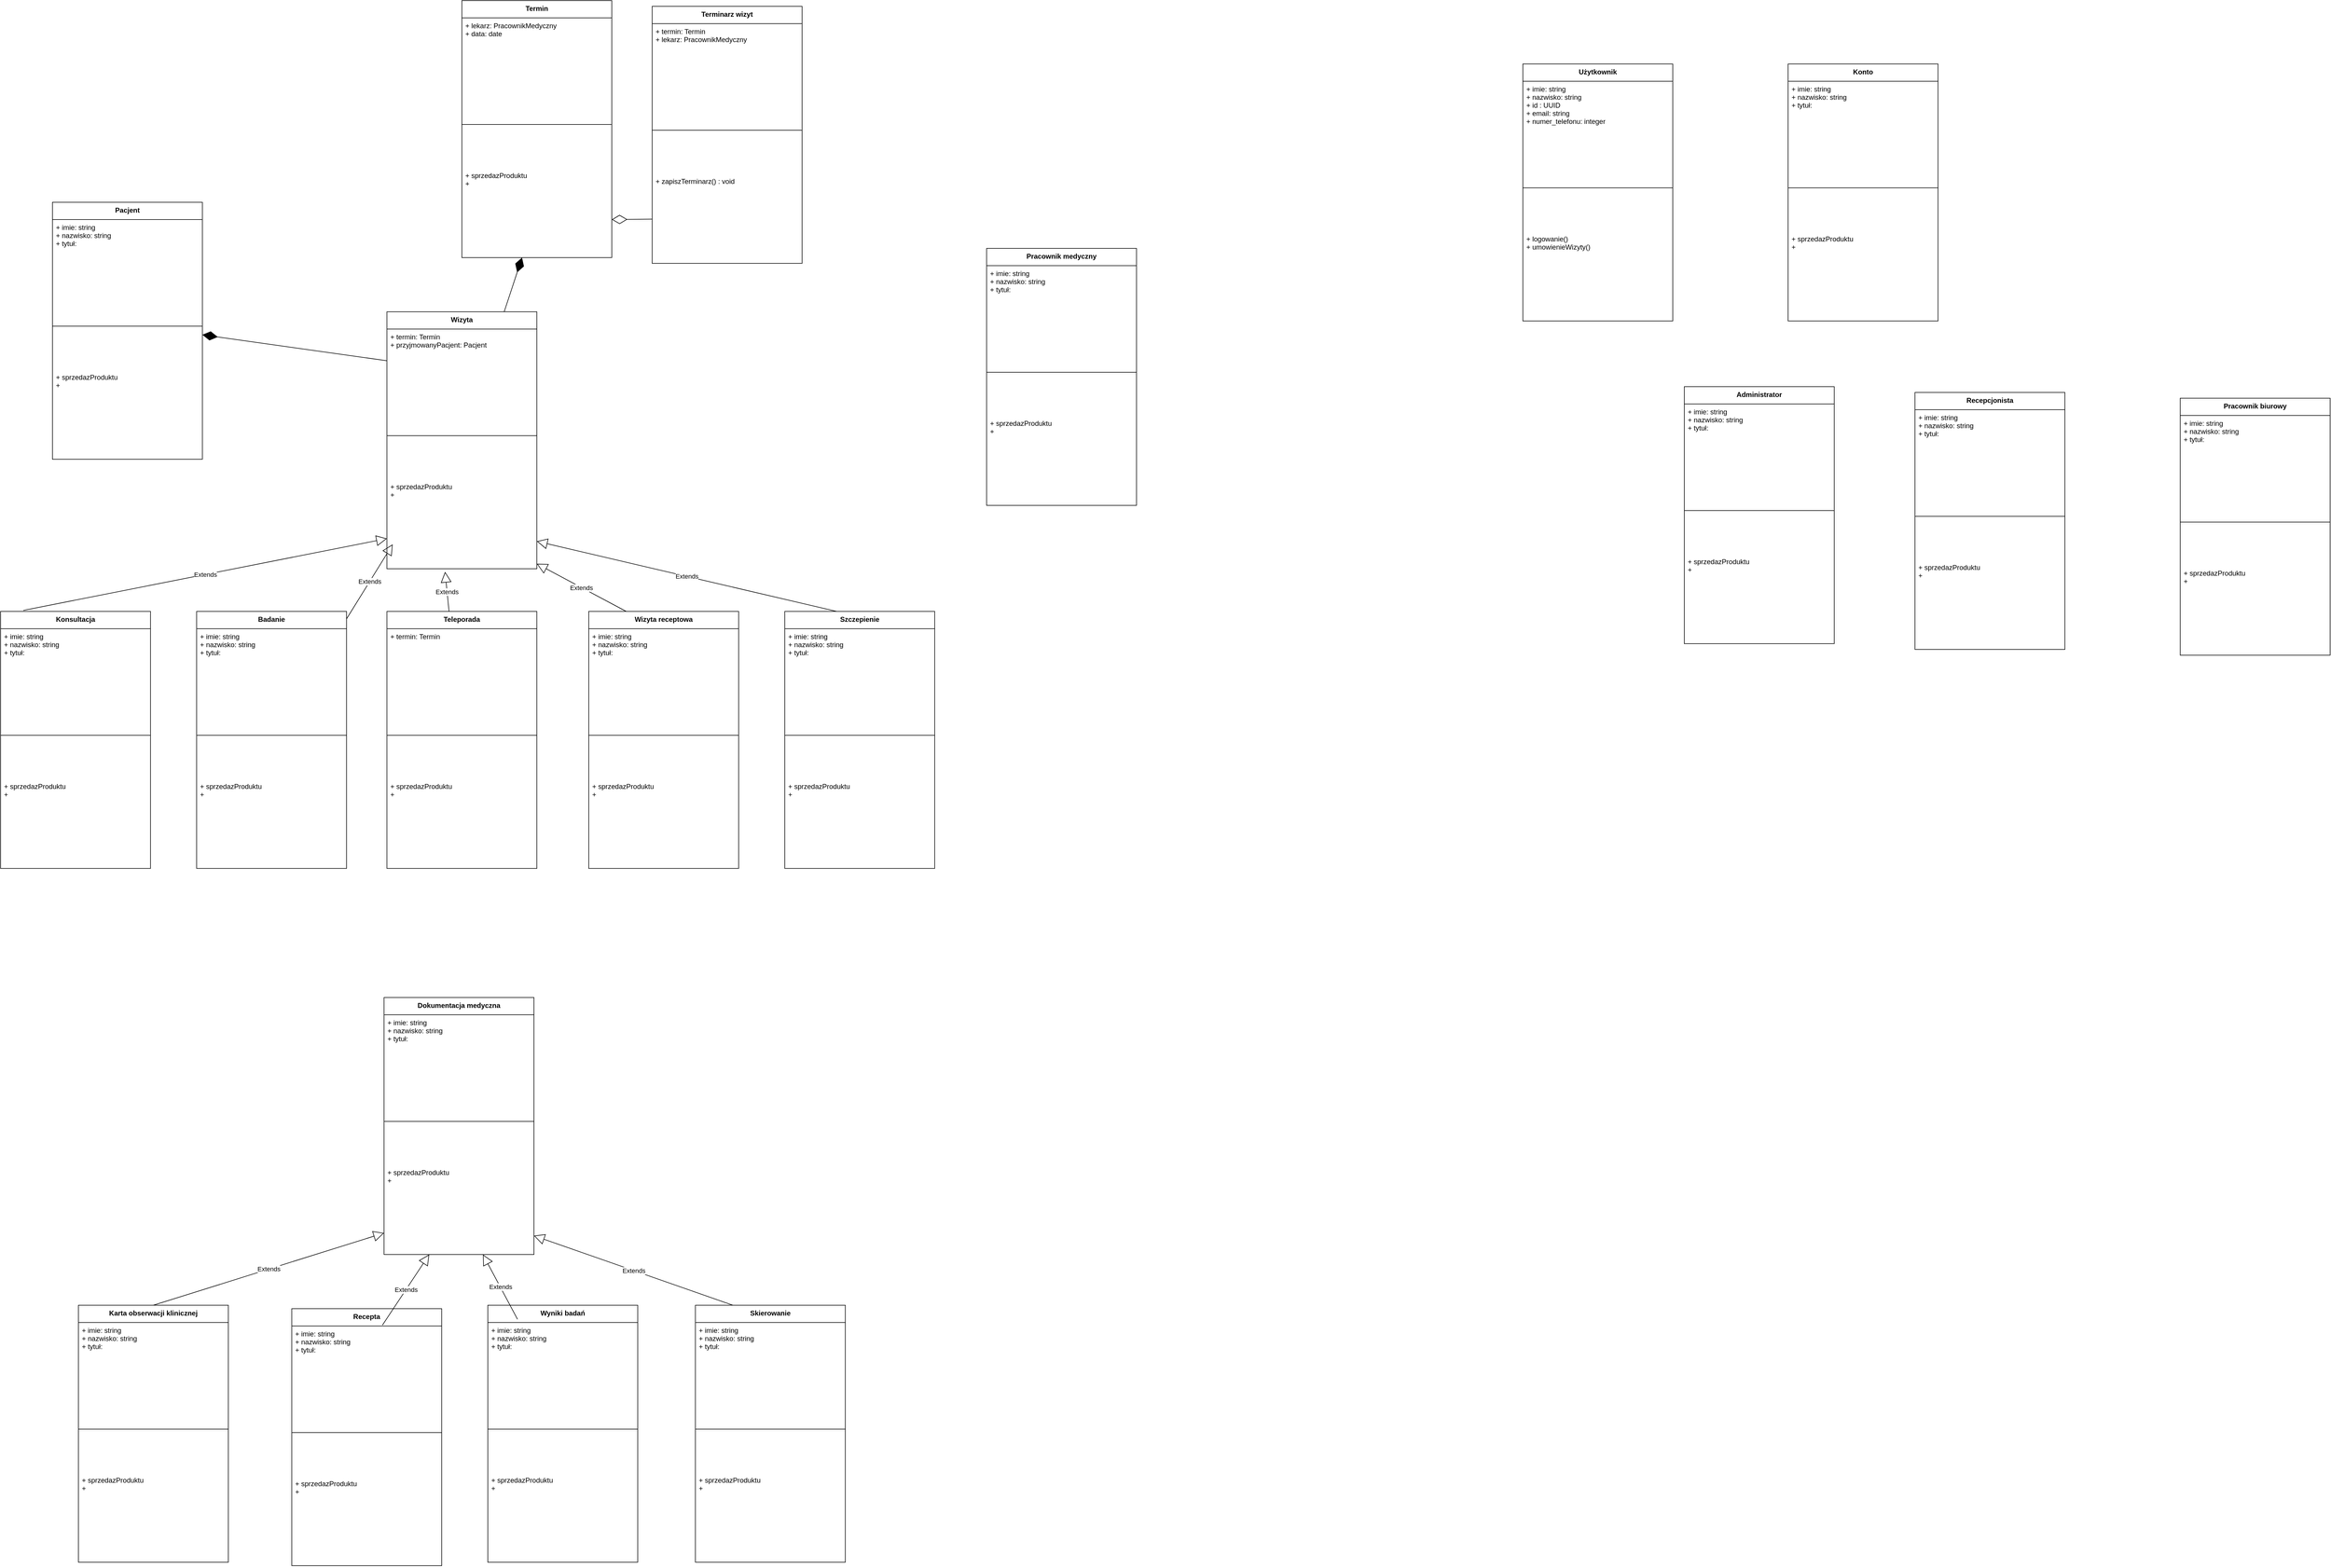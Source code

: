 <mxfile version="18.0.2" type="github">
  <diagram id="C5RBs43oDa-KdzZeNtuy" name="Page-1">
    <mxGraphModel dx="4669" dy="1209" grid="1" gridSize="10" guides="1" tooltips="1" connect="1" arrows="1" fold="1" page="1" pageScale="1" pageWidth="827" pageHeight="1169" math="0" shadow="0">
      <root>
        <mxCell id="WIyWlLk6GJQsqaUBKTNV-0" />
        <mxCell id="WIyWlLk6GJQsqaUBKTNV-1" parent="WIyWlLk6GJQsqaUBKTNV-0" />
        <mxCell id="dkLaDtRhMoR-S31tI9BL-0" value="Recepta" style="swimlane;fontStyle=1;align=center;verticalAlign=top;childLayout=stackLayout;horizontal=1;startSize=30;horizontalStack=0;resizeParent=1;resizeParentMax=0;resizeLast=0;collapsible=1;marginBottom=0;" vertex="1" parent="WIyWlLk6GJQsqaUBKTNV-1">
          <mxGeometry x="-1325" y="2350" width="260" height="446" as="geometry" />
        </mxCell>
        <mxCell id="dkLaDtRhMoR-S31tI9BL-1" value="+ imie: string&#xa;+ nazwisko: string&#xa;+ tytuł: " style="text;strokeColor=none;fillColor=none;align=left;verticalAlign=top;spacingLeft=4;spacingRight=4;overflow=hidden;rotatable=0;points=[[0,0.5],[1,0.5]];portConstraint=eastwest;" vertex="1" parent="dkLaDtRhMoR-S31tI9BL-0">
          <mxGeometry y="30" width="260" height="110" as="geometry" />
        </mxCell>
        <mxCell id="dkLaDtRhMoR-S31tI9BL-2" value="" style="line;strokeWidth=1;fillColor=none;align=left;verticalAlign=middle;spacingTop=-1;spacingLeft=3;spacingRight=3;rotatable=0;labelPosition=right;points=[];portConstraint=eastwest;" vertex="1" parent="dkLaDtRhMoR-S31tI9BL-0">
          <mxGeometry y="140" width="260" height="150" as="geometry" />
        </mxCell>
        <mxCell id="dkLaDtRhMoR-S31tI9BL-3" value="+ sprzedazProduktu&#xa;+ " style="text;strokeColor=none;fillColor=none;align=left;verticalAlign=top;spacingLeft=4;spacingRight=4;overflow=hidden;rotatable=0;points=[[0,0.5],[1,0.5]];portConstraint=eastwest;" vertex="1" parent="dkLaDtRhMoR-S31tI9BL-0">
          <mxGeometry y="290" width="260" height="156" as="geometry" />
        </mxCell>
        <mxCell id="dkLaDtRhMoR-S31tI9BL-4" value="Wyniki badań" style="swimlane;fontStyle=1;align=center;verticalAlign=top;childLayout=stackLayout;horizontal=1;startSize=30;horizontalStack=0;resizeParent=1;resizeParentMax=0;resizeLast=0;collapsible=1;marginBottom=0;" vertex="1" parent="WIyWlLk6GJQsqaUBKTNV-1">
          <mxGeometry x="-985" y="2344" width="260" height="446" as="geometry" />
        </mxCell>
        <mxCell id="dkLaDtRhMoR-S31tI9BL-5" value="+ imie: string&#xa;+ nazwisko: string&#xa;+ tytuł: " style="text;strokeColor=none;fillColor=none;align=left;verticalAlign=top;spacingLeft=4;spacingRight=4;overflow=hidden;rotatable=0;points=[[0,0.5],[1,0.5]];portConstraint=eastwest;" vertex="1" parent="dkLaDtRhMoR-S31tI9BL-4">
          <mxGeometry y="30" width="260" height="110" as="geometry" />
        </mxCell>
        <mxCell id="dkLaDtRhMoR-S31tI9BL-6" value="" style="line;strokeWidth=1;fillColor=none;align=left;verticalAlign=middle;spacingTop=-1;spacingLeft=3;spacingRight=3;rotatable=0;labelPosition=right;points=[];portConstraint=eastwest;" vertex="1" parent="dkLaDtRhMoR-S31tI9BL-4">
          <mxGeometry y="140" width="260" height="150" as="geometry" />
        </mxCell>
        <mxCell id="dkLaDtRhMoR-S31tI9BL-7" value="+ sprzedazProduktu&#xa;+ " style="text;strokeColor=none;fillColor=none;align=left;verticalAlign=top;spacingLeft=4;spacingRight=4;overflow=hidden;rotatable=0;points=[[0,0.5],[1,0.5]];portConstraint=eastwest;" vertex="1" parent="dkLaDtRhMoR-S31tI9BL-4">
          <mxGeometry y="290" width="260" height="156" as="geometry" />
        </mxCell>
        <mxCell id="dkLaDtRhMoR-S31tI9BL-8" value="Pacjent" style="swimlane;fontStyle=1;align=center;verticalAlign=top;childLayout=stackLayout;horizontal=1;startSize=30;horizontalStack=0;resizeParent=1;resizeParentMax=0;resizeLast=0;collapsible=1;marginBottom=0;" vertex="1" parent="WIyWlLk6GJQsqaUBKTNV-1">
          <mxGeometry x="-1740" y="430" width="260" height="446" as="geometry" />
        </mxCell>
        <mxCell id="dkLaDtRhMoR-S31tI9BL-9" value="+ imie: string&#xa;+ nazwisko: string&#xa;+ tytuł: " style="text;strokeColor=none;fillColor=none;align=left;verticalAlign=top;spacingLeft=4;spacingRight=4;overflow=hidden;rotatable=0;points=[[0,0.5],[1,0.5]];portConstraint=eastwest;" vertex="1" parent="dkLaDtRhMoR-S31tI9BL-8">
          <mxGeometry y="30" width="260" height="110" as="geometry" />
        </mxCell>
        <mxCell id="dkLaDtRhMoR-S31tI9BL-10" value="" style="line;strokeWidth=1;fillColor=none;align=left;verticalAlign=middle;spacingTop=-1;spacingLeft=3;spacingRight=3;rotatable=0;labelPosition=right;points=[];portConstraint=eastwest;" vertex="1" parent="dkLaDtRhMoR-S31tI9BL-8">
          <mxGeometry y="140" width="260" height="150" as="geometry" />
        </mxCell>
        <mxCell id="dkLaDtRhMoR-S31tI9BL-11" value="+ sprzedazProduktu&#xa;+ " style="text;strokeColor=none;fillColor=none;align=left;verticalAlign=top;spacingLeft=4;spacingRight=4;overflow=hidden;rotatable=0;points=[[0,0.5],[1,0.5]];portConstraint=eastwest;" vertex="1" parent="dkLaDtRhMoR-S31tI9BL-8">
          <mxGeometry y="290" width="260" height="156" as="geometry" />
        </mxCell>
        <mxCell id="dkLaDtRhMoR-S31tI9BL-12" value="Użytkownik" style="swimlane;fontStyle=1;align=center;verticalAlign=top;childLayout=stackLayout;horizontal=1;startSize=30;horizontalStack=0;resizeParent=1;resizeParentMax=0;resizeLast=0;collapsible=1;marginBottom=0;" vertex="1" parent="WIyWlLk6GJQsqaUBKTNV-1">
          <mxGeometry x="810" y="190" width="260" height="446" as="geometry" />
        </mxCell>
        <mxCell id="dkLaDtRhMoR-S31tI9BL-13" value="+ imie: string&#xa;+ nazwisko: string&#xa;+ id : UUID  &#xa;+ email: string &#xa;+ numer_telefonu: integer " style="text;strokeColor=none;fillColor=none;align=left;verticalAlign=top;spacingLeft=4;spacingRight=4;overflow=hidden;rotatable=0;points=[[0,0.5],[1,0.5]];portConstraint=eastwest;" vertex="1" parent="dkLaDtRhMoR-S31tI9BL-12">
          <mxGeometry y="30" width="260" height="110" as="geometry" />
        </mxCell>
        <mxCell id="dkLaDtRhMoR-S31tI9BL-14" value="" style="line;strokeWidth=1;fillColor=none;align=left;verticalAlign=middle;spacingTop=-1;spacingLeft=3;spacingRight=3;rotatable=0;labelPosition=right;points=[];portConstraint=eastwest;" vertex="1" parent="dkLaDtRhMoR-S31tI9BL-12">
          <mxGeometry y="140" width="260" height="150" as="geometry" />
        </mxCell>
        <mxCell id="dkLaDtRhMoR-S31tI9BL-15" value="+ logowanie() &#xa;+ umowienieWizyty() " style="text;strokeColor=none;fillColor=none;align=left;verticalAlign=top;spacingLeft=4;spacingRight=4;overflow=hidden;rotatable=0;points=[[0,0.5],[1,0.5]];portConstraint=eastwest;" vertex="1" parent="dkLaDtRhMoR-S31tI9BL-12">
          <mxGeometry y="290" width="260" height="156" as="geometry" />
        </mxCell>
        <mxCell id="dkLaDtRhMoR-S31tI9BL-16" value="Administrator" style="swimlane;fontStyle=1;align=center;verticalAlign=top;childLayout=stackLayout;horizontal=1;startSize=30;horizontalStack=0;resizeParent=1;resizeParentMax=0;resizeLast=0;collapsible=1;marginBottom=0;" vertex="1" parent="WIyWlLk6GJQsqaUBKTNV-1">
          <mxGeometry x="1090" y="750" width="260" height="446" as="geometry" />
        </mxCell>
        <mxCell id="dkLaDtRhMoR-S31tI9BL-17" value="+ imie: string&#xa;+ nazwisko: string&#xa;+ tytuł: " style="text;strokeColor=none;fillColor=none;align=left;verticalAlign=top;spacingLeft=4;spacingRight=4;overflow=hidden;rotatable=0;points=[[0,0.5],[1,0.5]];portConstraint=eastwest;" vertex="1" parent="dkLaDtRhMoR-S31tI9BL-16">
          <mxGeometry y="30" width="260" height="110" as="geometry" />
        </mxCell>
        <mxCell id="dkLaDtRhMoR-S31tI9BL-18" value="" style="line;strokeWidth=1;fillColor=none;align=left;verticalAlign=middle;spacingTop=-1;spacingLeft=3;spacingRight=3;rotatable=0;labelPosition=right;points=[];portConstraint=eastwest;" vertex="1" parent="dkLaDtRhMoR-S31tI9BL-16">
          <mxGeometry y="140" width="260" height="150" as="geometry" />
        </mxCell>
        <mxCell id="dkLaDtRhMoR-S31tI9BL-19" value="+ sprzedazProduktu&#xa;+ " style="text;strokeColor=none;fillColor=none;align=left;verticalAlign=top;spacingLeft=4;spacingRight=4;overflow=hidden;rotatable=0;points=[[0,0.5],[1,0.5]];portConstraint=eastwest;" vertex="1" parent="dkLaDtRhMoR-S31tI9BL-16">
          <mxGeometry y="290" width="260" height="156" as="geometry" />
        </mxCell>
        <mxCell id="dkLaDtRhMoR-S31tI9BL-20" value="Pracownik medyczny" style="swimlane;fontStyle=1;align=center;verticalAlign=top;childLayout=stackLayout;horizontal=1;startSize=30;horizontalStack=0;resizeParent=1;resizeParentMax=0;resizeLast=0;collapsible=1;marginBottom=0;" vertex="1" parent="WIyWlLk6GJQsqaUBKTNV-1">
          <mxGeometry x="-120" y="510" width="260" height="446" as="geometry" />
        </mxCell>
        <mxCell id="dkLaDtRhMoR-S31tI9BL-21" value="+ imie: string&#xa;+ nazwisko: string&#xa;+ tytuł: " style="text;strokeColor=none;fillColor=none;align=left;verticalAlign=top;spacingLeft=4;spacingRight=4;overflow=hidden;rotatable=0;points=[[0,0.5],[1,0.5]];portConstraint=eastwest;" vertex="1" parent="dkLaDtRhMoR-S31tI9BL-20">
          <mxGeometry y="30" width="260" height="110" as="geometry" />
        </mxCell>
        <mxCell id="dkLaDtRhMoR-S31tI9BL-22" value="" style="line;strokeWidth=1;fillColor=none;align=left;verticalAlign=middle;spacingTop=-1;spacingLeft=3;spacingRight=3;rotatable=0;labelPosition=right;points=[];portConstraint=eastwest;" vertex="1" parent="dkLaDtRhMoR-S31tI9BL-20">
          <mxGeometry y="140" width="260" height="150" as="geometry" />
        </mxCell>
        <mxCell id="dkLaDtRhMoR-S31tI9BL-23" value="+ sprzedazProduktu&#xa;+ " style="text;strokeColor=none;fillColor=none;align=left;verticalAlign=top;spacingLeft=4;spacingRight=4;overflow=hidden;rotatable=0;points=[[0,0.5],[1,0.5]];portConstraint=eastwest;" vertex="1" parent="dkLaDtRhMoR-S31tI9BL-20">
          <mxGeometry y="290" width="260" height="156" as="geometry" />
        </mxCell>
        <mxCell id="dkLaDtRhMoR-S31tI9BL-24" value="Recepcjonista" style="swimlane;fontStyle=1;align=center;verticalAlign=top;childLayout=stackLayout;horizontal=1;startSize=30;horizontalStack=0;resizeParent=1;resizeParentMax=0;resizeLast=0;collapsible=1;marginBottom=0;" vertex="1" parent="WIyWlLk6GJQsqaUBKTNV-1">
          <mxGeometry x="1490" y="760" width="260" height="446" as="geometry" />
        </mxCell>
        <mxCell id="dkLaDtRhMoR-S31tI9BL-25" value="+ imie: string&#xa;+ nazwisko: string&#xa;+ tytuł: " style="text;strokeColor=none;fillColor=none;align=left;verticalAlign=top;spacingLeft=4;spacingRight=4;overflow=hidden;rotatable=0;points=[[0,0.5],[1,0.5]];portConstraint=eastwest;" vertex="1" parent="dkLaDtRhMoR-S31tI9BL-24">
          <mxGeometry y="30" width="260" height="110" as="geometry" />
        </mxCell>
        <mxCell id="dkLaDtRhMoR-S31tI9BL-26" value="" style="line;strokeWidth=1;fillColor=none;align=left;verticalAlign=middle;spacingTop=-1;spacingLeft=3;spacingRight=3;rotatable=0;labelPosition=right;points=[];portConstraint=eastwest;" vertex="1" parent="dkLaDtRhMoR-S31tI9BL-24">
          <mxGeometry y="140" width="260" height="150" as="geometry" />
        </mxCell>
        <mxCell id="dkLaDtRhMoR-S31tI9BL-27" value="+ sprzedazProduktu&#xa;+ " style="text;strokeColor=none;fillColor=none;align=left;verticalAlign=top;spacingLeft=4;spacingRight=4;overflow=hidden;rotatable=0;points=[[0,0.5],[1,0.5]];portConstraint=eastwest;" vertex="1" parent="dkLaDtRhMoR-S31tI9BL-24">
          <mxGeometry y="290" width="260" height="156" as="geometry" />
        </mxCell>
        <mxCell id="dkLaDtRhMoR-S31tI9BL-28" value="Pracownik biurowy" style="swimlane;fontStyle=1;align=center;verticalAlign=top;childLayout=stackLayout;horizontal=1;startSize=30;horizontalStack=0;resizeParent=1;resizeParentMax=0;resizeLast=0;collapsible=1;marginBottom=0;" vertex="1" parent="WIyWlLk6GJQsqaUBKTNV-1">
          <mxGeometry x="1950" y="770" width="260" height="446" as="geometry" />
        </mxCell>
        <mxCell id="dkLaDtRhMoR-S31tI9BL-29" value="+ imie: string&#xa;+ nazwisko: string&#xa;+ tytuł: " style="text;strokeColor=none;fillColor=none;align=left;verticalAlign=top;spacingLeft=4;spacingRight=4;overflow=hidden;rotatable=0;points=[[0,0.5],[1,0.5]];portConstraint=eastwest;" vertex="1" parent="dkLaDtRhMoR-S31tI9BL-28">
          <mxGeometry y="30" width="260" height="110" as="geometry" />
        </mxCell>
        <mxCell id="dkLaDtRhMoR-S31tI9BL-30" value="" style="line;strokeWidth=1;fillColor=none;align=left;verticalAlign=middle;spacingTop=-1;spacingLeft=3;spacingRight=3;rotatable=0;labelPosition=right;points=[];portConstraint=eastwest;" vertex="1" parent="dkLaDtRhMoR-S31tI9BL-28">
          <mxGeometry y="140" width="260" height="150" as="geometry" />
        </mxCell>
        <mxCell id="dkLaDtRhMoR-S31tI9BL-31" value="+ sprzedazProduktu&#xa;+ " style="text;strokeColor=none;fillColor=none;align=left;verticalAlign=top;spacingLeft=4;spacingRight=4;overflow=hidden;rotatable=0;points=[[0,0.5],[1,0.5]];portConstraint=eastwest;" vertex="1" parent="dkLaDtRhMoR-S31tI9BL-28">
          <mxGeometry y="290" width="260" height="156" as="geometry" />
        </mxCell>
        <mxCell id="dkLaDtRhMoR-S31tI9BL-32" value="Wizyta" style="swimlane;fontStyle=1;align=center;verticalAlign=top;childLayout=stackLayout;horizontal=1;startSize=30;horizontalStack=0;resizeParent=1;resizeParentMax=0;resizeLast=0;collapsible=1;marginBottom=0;" vertex="1" parent="WIyWlLk6GJQsqaUBKTNV-1">
          <mxGeometry x="-1160" y="620" width="260" height="446" as="geometry" />
        </mxCell>
        <mxCell id="dkLaDtRhMoR-S31tI9BL-33" value="+ termin: Termin&#xa;+ przyjmowanyPacjent: Pacjent" style="text;strokeColor=none;fillColor=none;align=left;verticalAlign=top;spacingLeft=4;spacingRight=4;overflow=hidden;rotatable=0;points=[[0,0.5],[1,0.5]];portConstraint=eastwest;" vertex="1" parent="dkLaDtRhMoR-S31tI9BL-32">
          <mxGeometry y="30" width="260" height="110" as="geometry" />
        </mxCell>
        <mxCell id="dkLaDtRhMoR-S31tI9BL-34" value="" style="line;strokeWidth=1;fillColor=none;align=left;verticalAlign=middle;spacingTop=-1;spacingLeft=3;spacingRight=3;rotatable=0;labelPosition=right;points=[];portConstraint=eastwest;" vertex="1" parent="dkLaDtRhMoR-S31tI9BL-32">
          <mxGeometry y="140" width="260" height="150" as="geometry" />
        </mxCell>
        <mxCell id="dkLaDtRhMoR-S31tI9BL-35" value="+ sprzedazProduktu&#xa;+ " style="text;strokeColor=none;fillColor=none;align=left;verticalAlign=top;spacingLeft=4;spacingRight=4;overflow=hidden;rotatable=0;points=[[0,0.5],[1,0.5]];portConstraint=eastwest;" vertex="1" parent="dkLaDtRhMoR-S31tI9BL-32">
          <mxGeometry y="290" width="260" height="156" as="geometry" />
        </mxCell>
        <mxCell id="dkLaDtRhMoR-S31tI9BL-36" value="Konto" style="swimlane;fontStyle=1;align=center;verticalAlign=top;childLayout=stackLayout;horizontal=1;startSize=30;horizontalStack=0;resizeParent=1;resizeParentMax=0;resizeLast=0;collapsible=1;marginBottom=0;" vertex="1" parent="WIyWlLk6GJQsqaUBKTNV-1">
          <mxGeometry x="1270" y="190" width="260" height="446" as="geometry" />
        </mxCell>
        <mxCell id="dkLaDtRhMoR-S31tI9BL-37" value="+ imie: string&#xa;+ nazwisko: string&#xa;+ tytuł: " style="text;strokeColor=none;fillColor=none;align=left;verticalAlign=top;spacingLeft=4;spacingRight=4;overflow=hidden;rotatable=0;points=[[0,0.5],[1,0.5]];portConstraint=eastwest;" vertex="1" parent="dkLaDtRhMoR-S31tI9BL-36">
          <mxGeometry y="30" width="260" height="110" as="geometry" />
        </mxCell>
        <mxCell id="dkLaDtRhMoR-S31tI9BL-38" value="" style="line;strokeWidth=1;fillColor=none;align=left;verticalAlign=middle;spacingTop=-1;spacingLeft=3;spacingRight=3;rotatable=0;labelPosition=right;points=[];portConstraint=eastwest;" vertex="1" parent="dkLaDtRhMoR-S31tI9BL-36">
          <mxGeometry y="140" width="260" height="150" as="geometry" />
        </mxCell>
        <mxCell id="dkLaDtRhMoR-S31tI9BL-39" value="+ sprzedazProduktu&#xa;+ " style="text;strokeColor=none;fillColor=none;align=left;verticalAlign=top;spacingLeft=4;spacingRight=4;overflow=hidden;rotatable=0;points=[[0,0.5],[1,0.5]];portConstraint=eastwest;" vertex="1" parent="dkLaDtRhMoR-S31tI9BL-36">
          <mxGeometry y="290" width="260" height="156" as="geometry" />
        </mxCell>
        <mxCell id="dkLaDtRhMoR-S31tI9BL-40" value="Badanie" style="swimlane;fontStyle=1;align=center;verticalAlign=top;childLayout=stackLayout;horizontal=1;startSize=30;horizontalStack=0;resizeParent=1;resizeParentMax=0;resizeLast=0;collapsible=1;marginBottom=0;" vertex="1" parent="WIyWlLk6GJQsqaUBKTNV-1">
          <mxGeometry x="-1490" y="1140" width="260" height="446" as="geometry" />
        </mxCell>
        <mxCell id="dkLaDtRhMoR-S31tI9BL-41" value="+ imie: string&#xa;+ nazwisko: string&#xa;+ tytuł: " style="text;strokeColor=none;fillColor=none;align=left;verticalAlign=top;spacingLeft=4;spacingRight=4;overflow=hidden;rotatable=0;points=[[0,0.5],[1,0.5]];portConstraint=eastwest;" vertex="1" parent="dkLaDtRhMoR-S31tI9BL-40">
          <mxGeometry y="30" width="260" height="110" as="geometry" />
        </mxCell>
        <mxCell id="dkLaDtRhMoR-S31tI9BL-42" value="" style="line;strokeWidth=1;fillColor=none;align=left;verticalAlign=middle;spacingTop=-1;spacingLeft=3;spacingRight=3;rotatable=0;labelPosition=right;points=[];portConstraint=eastwest;" vertex="1" parent="dkLaDtRhMoR-S31tI9BL-40">
          <mxGeometry y="140" width="260" height="150" as="geometry" />
        </mxCell>
        <mxCell id="dkLaDtRhMoR-S31tI9BL-43" value="+ sprzedazProduktu&#xa;+ " style="text;strokeColor=none;fillColor=none;align=left;verticalAlign=top;spacingLeft=4;spacingRight=4;overflow=hidden;rotatable=0;points=[[0,0.5],[1,0.5]];portConstraint=eastwest;" vertex="1" parent="dkLaDtRhMoR-S31tI9BL-40">
          <mxGeometry y="290" width="260" height="156" as="geometry" />
        </mxCell>
        <mxCell id="dkLaDtRhMoR-S31tI9BL-44" value="Konsultacja" style="swimlane;fontStyle=1;align=center;verticalAlign=top;childLayout=stackLayout;horizontal=1;startSize=30;horizontalStack=0;resizeParent=1;resizeParentMax=0;resizeLast=0;collapsible=1;marginBottom=0;" vertex="1" parent="WIyWlLk6GJQsqaUBKTNV-1">
          <mxGeometry x="-1830" y="1140" width="260" height="446" as="geometry" />
        </mxCell>
        <mxCell id="dkLaDtRhMoR-S31tI9BL-45" value="+ imie: string&#xa;+ nazwisko: string&#xa;+ tytuł: " style="text;strokeColor=none;fillColor=none;align=left;verticalAlign=top;spacingLeft=4;spacingRight=4;overflow=hidden;rotatable=0;points=[[0,0.5],[1,0.5]];portConstraint=eastwest;" vertex="1" parent="dkLaDtRhMoR-S31tI9BL-44">
          <mxGeometry y="30" width="260" height="110" as="geometry" />
        </mxCell>
        <mxCell id="dkLaDtRhMoR-S31tI9BL-46" value="" style="line;strokeWidth=1;fillColor=none;align=left;verticalAlign=middle;spacingTop=-1;spacingLeft=3;spacingRight=3;rotatable=0;labelPosition=right;points=[];portConstraint=eastwest;" vertex="1" parent="dkLaDtRhMoR-S31tI9BL-44">
          <mxGeometry y="140" width="260" height="150" as="geometry" />
        </mxCell>
        <mxCell id="dkLaDtRhMoR-S31tI9BL-47" value="+ sprzedazProduktu&#xa;+ " style="text;strokeColor=none;fillColor=none;align=left;verticalAlign=top;spacingLeft=4;spacingRight=4;overflow=hidden;rotatable=0;points=[[0,0.5],[1,0.5]];portConstraint=eastwest;" vertex="1" parent="dkLaDtRhMoR-S31tI9BL-44">
          <mxGeometry y="290" width="260" height="156" as="geometry" />
        </mxCell>
        <mxCell id="dkLaDtRhMoR-S31tI9BL-48" value="Dokumentacja medyczna" style="swimlane;fontStyle=1;align=center;verticalAlign=top;childLayout=stackLayout;horizontal=1;startSize=30;horizontalStack=0;resizeParent=1;resizeParentMax=0;resizeLast=0;collapsible=1;marginBottom=0;" vertex="1" parent="WIyWlLk6GJQsqaUBKTNV-1">
          <mxGeometry x="-1165" y="1810" width="260" height="446" as="geometry" />
        </mxCell>
        <mxCell id="dkLaDtRhMoR-S31tI9BL-49" value="+ imie: string&#xa;+ nazwisko: string&#xa;+ tytuł: " style="text;strokeColor=none;fillColor=none;align=left;verticalAlign=top;spacingLeft=4;spacingRight=4;overflow=hidden;rotatable=0;points=[[0,0.5],[1,0.5]];portConstraint=eastwest;" vertex="1" parent="dkLaDtRhMoR-S31tI9BL-48">
          <mxGeometry y="30" width="260" height="110" as="geometry" />
        </mxCell>
        <mxCell id="dkLaDtRhMoR-S31tI9BL-50" value="" style="line;strokeWidth=1;fillColor=none;align=left;verticalAlign=middle;spacingTop=-1;spacingLeft=3;spacingRight=3;rotatable=0;labelPosition=right;points=[];portConstraint=eastwest;" vertex="1" parent="dkLaDtRhMoR-S31tI9BL-48">
          <mxGeometry y="140" width="260" height="150" as="geometry" />
        </mxCell>
        <mxCell id="dkLaDtRhMoR-S31tI9BL-51" value="+ sprzedazProduktu&#xa;+ " style="text;strokeColor=none;fillColor=none;align=left;verticalAlign=top;spacingLeft=4;spacingRight=4;overflow=hidden;rotatable=0;points=[[0,0.5],[1,0.5]];portConstraint=eastwest;" vertex="1" parent="dkLaDtRhMoR-S31tI9BL-48">
          <mxGeometry y="290" width="260" height="156" as="geometry" />
        </mxCell>
        <mxCell id="dkLaDtRhMoR-S31tI9BL-52" value="Karta obserwacji klinicznej" style="swimlane;fontStyle=1;align=center;verticalAlign=top;childLayout=stackLayout;horizontal=1;startSize=30;horizontalStack=0;resizeParent=1;resizeParentMax=0;resizeLast=0;collapsible=1;marginBottom=0;" vertex="1" parent="WIyWlLk6GJQsqaUBKTNV-1">
          <mxGeometry x="-1695" y="2344" width="260" height="446" as="geometry" />
        </mxCell>
        <mxCell id="dkLaDtRhMoR-S31tI9BL-53" value="+ imie: string&#xa;+ nazwisko: string&#xa;+ tytuł: " style="text;strokeColor=none;fillColor=none;align=left;verticalAlign=top;spacingLeft=4;spacingRight=4;overflow=hidden;rotatable=0;points=[[0,0.5],[1,0.5]];portConstraint=eastwest;" vertex="1" parent="dkLaDtRhMoR-S31tI9BL-52">
          <mxGeometry y="30" width="260" height="110" as="geometry" />
        </mxCell>
        <mxCell id="dkLaDtRhMoR-S31tI9BL-54" value="" style="line;strokeWidth=1;fillColor=none;align=left;verticalAlign=middle;spacingTop=-1;spacingLeft=3;spacingRight=3;rotatable=0;labelPosition=right;points=[];portConstraint=eastwest;" vertex="1" parent="dkLaDtRhMoR-S31tI9BL-52">
          <mxGeometry y="140" width="260" height="150" as="geometry" />
        </mxCell>
        <mxCell id="dkLaDtRhMoR-S31tI9BL-55" value="+ sprzedazProduktu&#xa;+ " style="text;strokeColor=none;fillColor=none;align=left;verticalAlign=top;spacingLeft=4;spacingRight=4;overflow=hidden;rotatable=0;points=[[0,0.5],[1,0.5]];portConstraint=eastwest;" vertex="1" parent="dkLaDtRhMoR-S31tI9BL-52">
          <mxGeometry y="290" width="260" height="156" as="geometry" />
        </mxCell>
        <mxCell id="dkLaDtRhMoR-S31tI9BL-56" value="Terminarz wizyt" style="swimlane;fontStyle=1;align=center;verticalAlign=top;childLayout=stackLayout;horizontal=1;startSize=30;horizontalStack=0;resizeParent=1;resizeParentMax=0;resizeLast=0;collapsible=1;marginBottom=0;" vertex="1" parent="WIyWlLk6GJQsqaUBKTNV-1">
          <mxGeometry x="-700" y="90" width="260" height="446" as="geometry" />
        </mxCell>
        <mxCell id="dkLaDtRhMoR-S31tI9BL-57" value="+ termin: Termin&#xa;+ lekarz: PracownikMedyczny" style="text;strokeColor=none;fillColor=none;align=left;verticalAlign=top;spacingLeft=4;spacingRight=4;overflow=hidden;rotatable=0;points=[[0,0.5],[1,0.5]];portConstraint=eastwest;" vertex="1" parent="dkLaDtRhMoR-S31tI9BL-56">
          <mxGeometry y="30" width="260" height="110" as="geometry" />
        </mxCell>
        <mxCell id="dkLaDtRhMoR-S31tI9BL-58" value="" style="line;strokeWidth=1;fillColor=none;align=left;verticalAlign=middle;spacingTop=-1;spacingLeft=3;spacingRight=3;rotatable=0;labelPosition=right;points=[];portConstraint=eastwest;" vertex="1" parent="dkLaDtRhMoR-S31tI9BL-56">
          <mxGeometry y="140" width="260" height="150" as="geometry" />
        </mxCell>
        <mxCell id="dkLaDtRhMoR-S31tI9BL-59" value="+ zapiszTerminarz() : void " style="text;strokeColor=none;fillColor=none;align=left;verticalAlign=top;spacingLeft=4;spacingRight=4;overflow=hidden;rotatable=0;points=[[0,0.5],[1,0.5]];portConstraint=eastwest;" vertex="1" parent="dkLaDtRhMoR-S31tI9BL-56">
          <mxGeometry y="290" width="260" height="156" as="geometry" />
        </mxCell>
        <mxCell id="dkLaDtRhMoR-S31tI9BL-60" value="Teleporada" style="swimlane;fontStyle=1;align=center;verticalAlign=top;childLayout=stackLayout;horizontal=1;startSize=30;horizontalStack=0;resizeParent=1;resizeParentMax=0;resizeLast=0;collapsible=1;marginBottom=0;" vertex="1" parent="WIyWlLk6GJQsqaUBKTNV-1">
          <mxGeometry x="-1160" y="1140" width="260" height="446" as="geometry" />
        </mxCell>
        <mxCell id="dkLaDtRhMoR-S31tI9BL-61" value="+ termin: Termin" style="text;strokeColor=none;fillColor=none;align=left;verticalAlign=top;spacingLeft=4;spacingRight=4;overflow=hidden;rotatable=0;points=[[0,0.5],[1,0.5]];portConstraint=eastwest;" vertex="1" parent="dkLaDtRhMoR-S31tI9BL-60">
          <mxGeometry y="30" width="260" height="110" as="geometry" />
        </mxCell>
        <mxCell id="dkLaDtRhMoR-S31tI9BL-62" value="" style="line;strokeWidth=1;fillColor=none;align=left;verticalAlign=middle;spacingTop=-1;spacingLeft=3;spacingRight=3;rotatable=0;labelPosition=right;points=[];portConstraint=eastwest;" vertex="1" parent="dkLaDtRhMoR-S31tI9BL-60">
          <mxGeometry y="140" width="260" height="150" as="geometry" />
        </mxCell>
        <mxCell id="dkLaDtRhMoR-S31tI9BL-63" value="+ sprzedazProduktu&#xa;+ " style="text;strokeColor=none;fillColor=none;align=left;verticalAlign=top;spacingLeft=4;spacingRight=4;overflow=hidden;rotatable=0;points=[[0,0.5],[1,0.5]];portConstraint=eastwest;" vertex="1" parent="dkLaDtRhMoR-S31tI9BL-60">
          <mxGeometry y="290" width="260" height="156" as="geometry" />
        </mxCell>
        <mxCell id="dkLaDtRhMoR-S31tI9BL-64" value="Wizyta receptowa" style="swimlane;fontStyle=1;align=center;verticalAlign=top;childLayout=stackLayout;horizontal=1;startSize=30;horizontalStack=0;resizeParent=1;resizeParentMax=0;resizeLast=0;collapsible=1;marginBottom=0;" vertex="1" parent="WIyWlLk6GJQsqaUBKTNV-1">
          <mxGeometry x="-810" y="1140" width="260" height="446" as="geometry" />
        </mxCell>
        <mxCell id="dkLaDtRhMoR-S31tI9BL-65" value="+ imie: string&#xa;+ nazwisko: string&#xa;+ tytuł: " style="text;strokeColor=none;fillColor=none;align=left;verticalAlign=top;spacingLeft=4;spacingRight=4;overflow=hidden;rotatable=0;points=[[0,0.5],[1,0.5]];portConstraint=eastwest;" vertex="1" parent="dkLaDtRhMoR-S31tI9BL-64">
          <mxGeometry y="30" width="260" height="110" as="geometry" />
        </mxCell>
        <mxCell id="dkLaDtRhMoR-S31tI9BL-66" value="" style="line;strokeWidth=1;fillColor=none;align=left;verticalAlign=middle;spacingTop=-1;spacingLeft=3;spacingRight=3;rotatable=0;labelPosition=right;points=[];portConstraint=eastwest;" vertex="1" parent="dkLaDtRhMoR-S31tI9BL-64">
          <mxGeometry y="140" width="260" height="150" as="geometry" />
        </mxCell>
        <mxCell id="dkLaDtRhMoR-S31tI9BL-67" value="+ sprzedazProduktu&#xa;+ " style="text;strokeColor=none;fillColor=none;align=left;verticalAlign=top;spacingLeft=4;spacingRight=4;overflow=hidden;rotatable=0;points=[[0,0.5],[1,0.5]];portConstraint=eastwest;" vertex="1" parent="dkLaDtRhMoR-S31tI9BL-64">
          <mxGeometry y="290" width="260" height="156" as="geometry" />
        </mxCell>
        <mxCell id="dkLaDtRhMoR-S31tI9BL-68" value="Szczepienie" style="swimlane;fontStyle=1;align=center;verticalAlign=top;childLayout=stackLayout;horizontal=1;startSize=30;horizontalStack=0;resizeParent=1;resizeParentMax=0;resizeLast=0;collapsible=1;marginBottom=0;" vertex="1" parent="WIyWlLk6GJQsqaUBKTNV-1">
          <mxGeometry x="-470" y="1140" width="260" height="446" as="geometry" />
        </mxCell>
        <mxCell id="dkLaDtRhMoR-S31tI9BL-69" value="+ imie: string&#xa;+ nazwisko: string&#xa;+ tytuł: " style="text;strokeColor=none;fillColor=none;align=left;verticalAlign=top;spacingLeft=4;spacingRight=4;overflow=hidden;rotatable=0;points=[[0,0.5],[1,0.5]];portConstraint=eastwest;" vertex="1" parent="dkLaDtRhMoR-S31tI9BL-68">
          <mxGeometry y="30" width="260" height="110" as="geometry" />
        </mxCell>
        <mxCell id="dkLaDtRhMoR-S31tI9BL-70" value="" style="line;strokeWidth=1;fillColor=none;align=left;verticalAlign=middle;spacingTop=-1;spacingLeft=3;spacingRight=3;rotatable=0;labelPosition=right;points=[];portConstraint=eastwest;" vertex="1" parent="dkLaDtRhMoR-S31tI9BL-68">
          <mxGeometry y="140" width="260" height="150" as="geometry" />
        </mxCell>
        <mxCell id="dkLaDtRhMoR-S31tI9BL-71" value="+ sprzedazProduktu&#xa;+ " style="text;strokeColor=none;fillColor=none;align=left;verticalAlign=top;spacingLeft=4;spacingRight=4;overflow=hidden;rotatable=0;points=[[0,0.5],[1,0.5]];portConstraint=eastwest;" vertex="1" parent="dkLaDtRhMoR-S31tI9BL-68">
          <mxGeometry y="290" width="260" height="156" as="geometry" />
        </mxCell>
        <mxCell id="dkLaDtRhMoR-S31tI9BL-72" value="Skierowanie" style="swimlane;fontStyle=1;align=center;verticalAlign=top;childLayout=stackLayout;horizontal=1;startSize=30;horizontalStack=0;resizeParent=1;resizeParentMax=0;resizeLast=0;collapsible=1;marginBottom=0;" vertex="1" parent="WIyWlLk6GJQsqaUBKTNV-1">
          <mxGeometry x="-625" y="2344" width="260" height="446" as="geometry" />
        </mxCell>
        <mxCell id="dkLaDtRhMoR-S31tI9BL-73" value="+ imie: string&#xa;+ nazwisko: string&#xa;+ tytuł: " style="text;strokeColor=none;fillColor=none;align=left;verticalAlign=top;spacingLeft=4;spacingRight=4;overflow=hidden;rotatable=0;points=[[0,0.5],[1,0.5]];portConstraint=eastwest;" vertex="1" parent="dkLaDtRhMoR-S31tI9BL-72">
          <mxGeometry y="30" width="260" height="110" as="geometry" />
        </mxCell>
        <mxCell id="dkLaDtRhMoR-S31tI9BL-74" value="" style="line;strokeWidth=1;fillColor=none;align=left;verticalAlign=middle;spacingTop=-1;spacingLeft=3;spacingRight=3;rotatable=0;labelPosition=right;points=[];portConstraint=eastwest;" vertex="1" parent="dkLaDtRhMoR-S31tI9BL-72">
          <mxGeometry y="140" width="260" height="150" as="geometry" />
        </mxCell>
        <mxCell id="dkLaDtRhMoR-S31tI9BL-75" value="+ sprzedazProduktu&#xa;+ " style="text;strokeColor=none;fillColor=none;align=left;verticalAlign=top;spacingLeft=4;spacingRight=4;overflow=hidden;rotatable=0;points=[[0,0.5],[1,0.5]];portConstraint=eastwest;" vertex="1" parent="dkLaDtRhMoR-S31tI9BL-72">
          <mxGeometry y="290" width="260" height="156" as="geometry" />
        </mxCell>
        <mxCell id="dkLaDtRhMoR-S31tI9BL-86" value="Extends" style="endArrow=block;endSize=16;endFill=0;html=1;rounded=0;exitX=0.152;exitY=-0.004;exitDx=0;exitDy=0;exitPerimeter=0;" edge="1" parent="WIyWlLk6GJQsqaUBKTNV-1" source="dkLaDtRhMoR-S31tI9BL-44" target="dkLaDtRhMoR-S31tI9BL-35">
          <mxGeometry width="160" relative="1" as="geometry">
            <mxPoint x="-1110" y="1310" as="sourcePoint" />
            <mxPoint x="-950" y="1310" as="targetPoint" />
          </mxGeometry>
        </mxCell>
        <mxCell id="dkLaDtRhMoR-S31tI9BL-87" value="Extends" style="endArrow=block;endSize=16;endFill=0;html=1;rounded=0;" edge="1" parent="WIyWlLk6GJQsqaUBKTNV-1" source="dkLaDtRhMoR-S31tI9BL-40">
          <mxGeometry width="160" relative="1" as="geometry">
            <mxPoint x="-1780.48" y="1148.216" as="sourcePoint" />
            <mxPoint x="-1150.0" y="1023.679" as="targetPoint" />
          </mxGeometry>
        </mxCell>
        <mxCell id="dkLaDtRhMoR-S31tI9BL-88" value="Extends" style="endArrow=block;endSize=16;endFill=0;html=1;rounded=0;entryX=0.388;entryY=1.034;entryDx=0;entryDy=0;entryPerimeter=0;" edge="1" parent="WIyWlLk6GJQsqaUBKTNV-1" source="dkLaDtRhMoR-S31tI9BL-60" target="dkLaDtRhMoR-S31tI9BL-35">
          <mxGeometry width="160" relative="1" as="geometry">
            <mxPoint x="-1220.0" y="1162.944" as="sourcePoint" />
            <mxPoint x="-1140.0" y="1033.679" as="targetPoint" />
          </mxGeometry>
        </mxCell>
        <mxCell id="dkLaDtRhMoR-S31tI9BL-89" value="Extends" style="endArrow=block;endSize=16;endFill=0;html=1;rounded=0;exitX=0.25;exitY=0;exitDx=0;exitDy=0;" edge="1" parent="WIyWlLk6GJQsqaUBKTNV-1" source="dkLaDtRhMoR-S31tI9BL-64" target="dkLaDtRhMoR-S31tI9BL-35">
          <mxGeometry width="160" relative="1" as="geometry">
            <mxPoint x="-1042.262" y="1150" as="sourcePoint" />
            <mxPoint x="-1049.12" y="1081.304" as="targetPoint" />
          </mxGeometry>
        </mxCell>
        <mxCell id="dkLaDtRhMoR-S31tI9BL-90" value="Extends" style="endArrow=block;endSize=16;endFill=0;html=1;rounded=0;exitX=0.346;exitY=0;exitDx=0;exitDy=0;exitPerimeter=0;" edge="1" parent="WIyWlLk6GJQsqaUBKTNV-1" source="dkLaDtRhMoR-S31tI9BL-68" target="dkLaDtRhMoR-S31tI9BL-35">
          <mxGeometry width="160" relative="1" as="geometry">
            <mxPoint x="-735.0" y="1150" as="sourcePoint" />
            <mxPoint x="-890.0" y="1067.333" as="targetPoint" />
          </mxGeometry>
        </mxCell>
        <mxCell id="dkLaDtRhMoR-S31tI9BL-91" value="Extends" style="endArrow=block;endSize=16;endFill=0;html=1;rounded=0;exitX=0.5;exitY=0;exitDx=0;exitDy=0;" edge="1" parent="WIyWlLk6GJQsqaUBKTNV-1" source="dkLaDtRhMoR-S31tI9BL-52" target="dkLaDtRhMoR-S31tI9BL-51">
          <mxGeometry width="160" relative="1" as="geometry">
            <mxPoint x="-1110" y="2160" as="sourcePoint" />
            <mxPoint x="-950" y="2160" as="targetPoint" />
          </mxGeometry>
        </mxCell>
        <mxCell id="dkLaDtRhMoR-S31tI9BL-92" value="Extends" style="endArrow=block;endSize=16;endFill=0;html=1;rounded=0;exitX=0.605;exitY=-0.014;exitDx=0;exitDy=0;exitPerimeter=0;" edge="1" parent="WIyWlLk6GJQsqaUBKTNV-1" source="dkLaDtRhMoR-S31tI9BL-1" target="dkLaDtRhMoR-S31tI9BL-51">
          <mxGeometry width="160" relative="1" as="geometry">
            <mxPoint x="-1555.0" y="2354.0" as="sourcePoint" />
            <mxPoint x="-1155.0" y="2228.717" as="targetPoint" />
          </mxGeometry>
        </mxCell>
        <mxCell id="dkLaDtRhMoR-S31tI9BL-93" value="Extends" style="endArrow=block;endSize=16;endFill=0;html=1;rounded=0;exitX=0.198;exitY=-0.051;exitDx=0;exitDy=0;exitPerimeter=0;" edge="1" parent="WIyWlLk6GJQsqaUBKTNV-1" source="dkLaDtRhMoR-S31tI9BL-5" target="dkLaDtRhMoR-S31tI9BL-51">
          <mxGeometry width="160" relative="1" as="geometry">
            <mxPoint x="-1157.7" y="2388.46" as="sourcePoint" />
            <mxPoint x="-1076.634" y="2266" as="targetPoint" />
          </mxGeometry>
        </mxCell>
        <mxCell id="dkLaDtRhMoR-S31tI9BL-94" value="Extends" style="endArrow=block;endSize=16;endFill=0;html=1;rounded=0;exitX=0.25;exitY=0;exitDx=0;exitDy=0;" edge="1" parent="WIyWlLk6GJQsqaUBKTNV-1" source="dkLaDtRhMoR-S31tI9BL-72" target="dkLaDtRhMoR-S31tI9BL-51">
          <mxGeometry width="160" relative="1" as="geometry">
            <mxPoint x="-923.52" y="2378.39" as="sourcePoint" />
            <mxPoint x="-983.425" y="2266" as="targetPoint" />
          </mxGeometry>
        </mxCell>
        <mxCell id="dkLaDtRhMoR-S31tI9BL-104" value="" style="endArrow=diamondThin;endFill=0;endSize=24;html=1;rounded=0;" edge="1" parent="WIyWlLk6GJQsqaUBKTNV-1" source="dkLaDtRhMoR-S31tI9BL-59">
          <mxGeometry width="160" relative="1" as="geometry">
            <mxPoint x="-430" y="520" as="sourcePoint" />
            <mxPoint x="-770" y="460" as="targetPoint" />
          </mxGeometry>
        </mxCell>
        <mxCell id="dkLaDtRhMoR-S31tI9BL-105" value="Termin" style="swimlane;fontStyle=1;align=center;verticalAlign=top;childLayout=stackLayout;horizontal=1;startSize=30;horizontalStack=0;resizeParent=1;resizeParentMax=0;resizeLast=0;collapsible=1;marginBottom=0;" vertex="1" parent="WIyWlLk6GJQsqaUBKTNV-1">
          <mxGeometry x="-1030" y="80" width="260" height="446" as="geometry" />
        </mxCell>
        <mxCell id="dkLaDtRhMoR-S31tI9BL-106" value="+ lekarz: PracownikMedyczny&#xa;+ data: date" style="text;strokeColor=none;fillColor=none;align=left;verticalAlign=top;spacingLeft=4;spacingRight=4;overflow=hidden;rotatable=0;points=[[0,0.5],[1,0.5]];portConstraint=eastwest;" vertex="1" parent="dkLaDtRhMoR-S31tI9BL-105">
          <mxGeometry y="30" width="260" height="110" as="geometry" />
        </mxCell>
        <mxCell id="dkLaDtRhMoR-S31tI9BL-107" value="" style="line;strokeWidth=1;fillColor=none;align=left;verticalAlign=middle;spacingTop=-1;spacingLeft=3;spacingRight=3;rotatable=0;labelPosition=right;points=[];portConstraint=eastwest;" vertex="1" parent="dkLaDtRhMoR-S31tI9BL-105">
          <mxGeometry y="140" width="260" height="150" as="geometry" />
        </mxCell>
        <mxCell id="dkLaDtRhMoR-S31tI9BL-108" value="+ sprzedazProduktu&#xa;+ " style="text;strokeColor=none;fillColor=none;align=left;verticalAlign=top;spacingLeft=4;spacingRight=4;overflow=hidden;rotatable=0;points=[[0,0.5],[1,0.5]];portConstraint=eastwest;" vertex="1" parent="dkLaDtRhMoR-S31tI9BL-105">
          <mxGeometry y="290" width="260" height="156" as="geometry" />
        </mxCell>
        <mxCell id="dkLaDtRhMoR-S31tI9BL-113" value="" style="endArrow=diamondThin;endFill=1;endSize=24;html=1;rounded=0;" edge="1" parent="WIyWlLk6GJQsqaUBKTNV-1" source="dkLaDtRhMoR-S31tI9BL-32" target="dkLaDtRhMoR-S31tI9BL-108">
          <mxGeometry width="160" relative="1" as="geometry">
            <mxPoint x="-580" y="680" as="sourcePoint" />
            <mxPoint x="-420" y="680" as="targetPoint" />
          </mxGeometry>
        </mxCell>
        <mxCell id="dkLaDtRhMoR-S31tI9BL-114" value="" style="endArrow=diamondThin;endFill=1;endSize=24;html=1;rounded=0;exitX=0;exitY=0.5;exitDx=0;exitDy=0;" edge="1" parent="WIyWlLk6GJQsqaUBKTNV-1" source="dkLaDtRhMoR-S31tI9BL-33">
          <mxGeometry width="160" relative="1" as="geometry">
            <mxPoint x="-519.998" y="760" as="sourcePoint" />
            <mxPoint x="-1480" y="660" as="targetPoint" />
          </mxGeometry>
        </mxCell>
      </root>
    </mxGraphModel>
  </diagram>
</mxfile>
